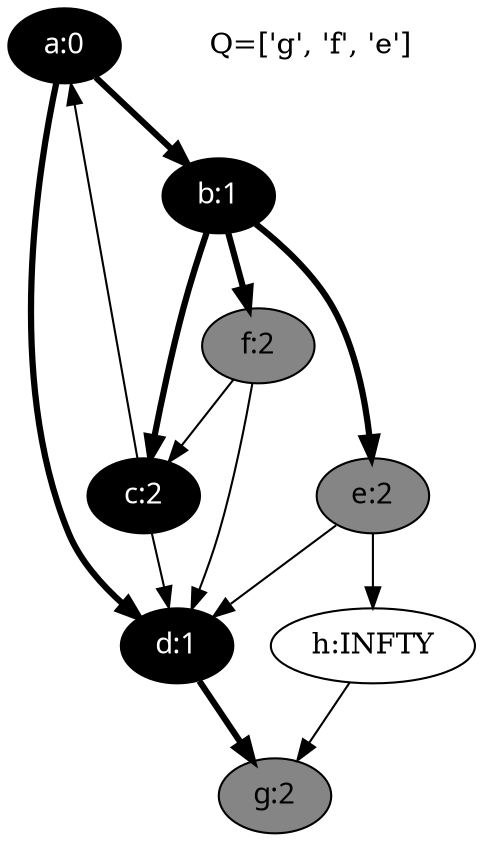 Digraph {
a [ label="a:0" fontcolor=white style=filled fontname="time-bold" fillcolor=black ];
b [ label="b:1" fontcolor=white style=filled fontname="time-bold" fillcolor=black ];
c [ label="c:2" fontcolor=white style=filled fontname="time-bold" fillcolor=black ];
d [ label="d:1" fontcolor=white style=filled fontname="time-bold" fillcolor=black ];
e [ label="e:2" style=filled fontname="time-bold" fillcolor=gray52 ];
f [ label="f:2" style=filled fontname="time-bold" fillcolor=gray52 ];
g [ label="g:2" style=filled fontname="time-bold" fillcolor=gray52 ];
h [ label="h:INFTY" ];
a->b[label="", penwidth=3];
a->d[label="", penwidth=3];
b->c[label="", penwidth=3];
b->e[label="", penwidth=3];
b->f[label="", penwidth=3];
c->a[label="", penwidth=1];
c->d[label="", penwidth=1];
d->g[label="", penwidth=3];
e->d[label="", penwidth=1];
e->h[label="", penwidth=1];
f->c[label="", penwidth=1];
f->d[label="", penwidth=1];
h->g[label="", penwidth=1];
legend[label="Q=['g', 'f', 'e']", color=white];
}